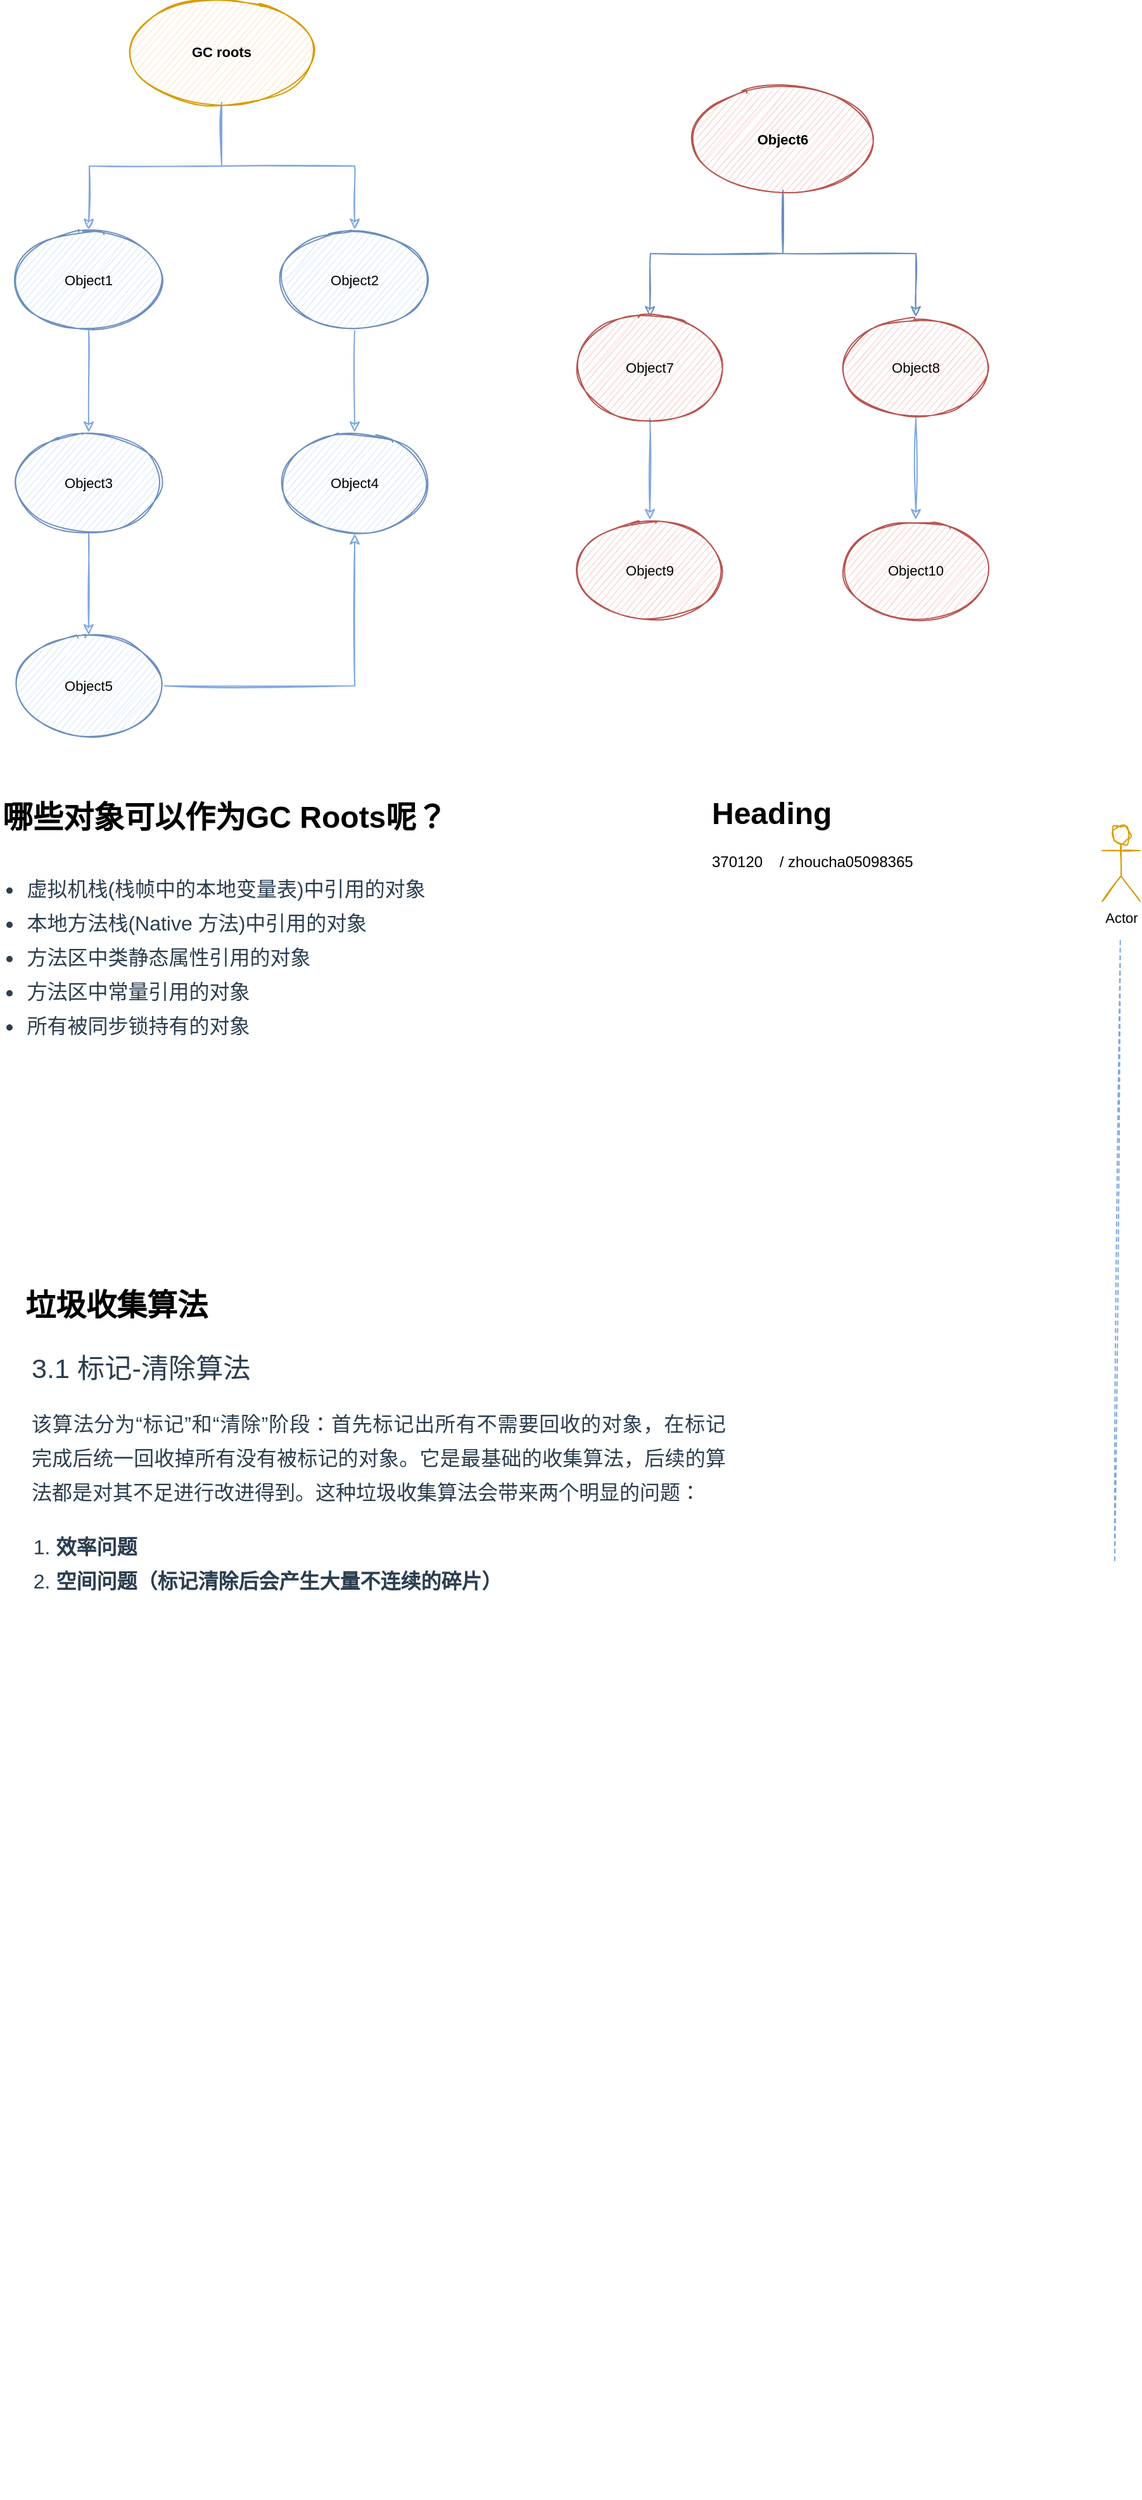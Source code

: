 <mxfile version="26.0.15" pages="6">
  <diagram id="6nroXhzHqXDf4n0dbmEr" name="第 1 页">
    <mxGraphModel dx="1434" dy="746" grid="1" gridSize="10" guides="1" tooltips="1" connect="1" arrows="1" fold="1" page="1" pageScale="1" pageWidth="827" pageHeight="1169" background="#ffffff" math="0" shadow="0">
      <root>
        <mxCell id="0" />
        <mxCell id="1" parent="0" />
        <mxCell id="phjD3vrbrcSyOuB8pBKA-7" style="edgeStyle=orthogonalEdgeStyle;shape=connector;rounded=0;sketch=1;jumpSize=6;orthogonalLoop=1;jettySize=auto;html=1;shadow=0;labelBackgroundColor=default;fontFamily=Helvetica;fontSize=11;fontColor=default;endArrow=classic;strokeColor=#7EA6E0;strokeWidth=1;exitX=0.5;exitY=1;exitDx=0;exitDy=0;" parent="1" source="phjD3vrbrcSyOuB8pBKA-6" edge="1">
          <mxGeometry relative="1" as="geometry">
            <mxPoint x="290" y="260" as="targetPoint" />
          </mxGeometry>
        </mxCell>
        <mxCell id="phjD3vrbrcSyOuB8pBKA-10" style="edgeStyle=orthogonalEdgeStyle;shape=connector;rounded=0;sketch=1;jumpSize=6;orthogonalLoop=1;jettySize=auto;html=1;shadow=0;labelBackgroundColor=default;fontFamily=Helvetica;fontSize=11;fontColor=default;endArrow=classic;strokeColor=#7EA6E0;strokeWidth=1;" parent="1" source="phjD3vrbrcSyOuB8pBKA-6" target="phjD3vrbrcSyOuB8pBKA-9" edge="1">
          <mxGeometry relative="1" as="geometry" />
        </mxCell>
        <mxCell id="phjD3vrbrcSyOuB8pBKA-6" value="&lt;b&gt;GC roots&lt;/b&gt;" style="ellipse;whiteSpace=wrap;html=1;rounded=0;shadow=0;glass=0;sketch=1;fontFamily=Helvetica;fontSize=11;fontColor=default;strokeColor=#d79b00;fillColor=#ffe6cc;" parent="1" vertex="1">
          <mxGeometry x="320" y="80" width="150" height="80" as="geometry" />
        </mxCell>
        <mxCell id="phjD3vrbrcSyOuB8pBKA-12" value="" style="edgeStyle=orthogonalEdgeStyle;shape=connector;rounded=0;sketch=1;jumpSize=6;orthogonalLoop=1;jettySize=auto;html=1;shadow=0;labelBackgroundColor=default;fontFamily=Helvetica;fontSize=11;fontColor=default;endArrow=classic;strokeColor=#7EA6E0;strokeWidth=1;" parent="1" source="phjD3vrbrcSyOuB8pBKA-8" target="phjD3vrbrcSyOuB8pBKA-11" edge="1">
          <mxGeometry relative="1" as="geometry" />
        </mxCell>
        <mxCell id="phjD3vrbrcSyOuB8pBKA-8" value="Object1" style="ellipse;whiteSpace=wrap;html=1;rounded=0;shadow=0;glass=0;sketch=1;fontFamily=Helvetica;fontSize=11;strokeColor=#6c8ebf;fillColor=#dae8fc;" parent="1" vertex="1">
          <mxGeometry x="230" y="260" width="120" height="80" as="geometry" />
        </mxCell>
        <mxCell id="phjD3vrbrcSyOuB8pBKA-14" value="" style="edgeStyle=orthogonalEdgeStyle;shape=connector;rounded=0;sketch=1;jumpSize=6;orthogonalLoop=1;jettySize=auto;html=1;shadow=0;labelBackgroundColor=default;fontFamily=Helvetica;fontSize=11;fontColor=default;endArrow=classic;strokeColor=#7EA6E0;strokeWidth=1;" parent="1" source="phjD3vrbrcSyOuB8pBKA-9" target="phjD3vrbrcSyOuB8pBKA-13" edge="1">
          <mxGeometry relative="1" as="geometry" />
        </mxCell>
        <mxCell id="phjD3vrbrcSyOuB8pBKA-9" value="&lt;span&gt;Object2&lt;/span&gt;" style="ellipse;whiteSpace=wrap;html=1;rounded=0;shadow=0;glass=0;sketch=1;fontFamily=Helvetica;fontSize=11;strokeColor=#6c8ebf;fillColor=#dae8fc;" parent="1" vertex="1">
          <mxGeometry x="440" y="260" width="120" height="80" as="geometry" />
        </mxCell>
        <mxCell id="phjD3vrbrcSyOuB8pBKA-16" value="" style="edgeStyle=orthogonalEdgeStyle;shape=connector;rounded=0;sketch=1;jumpSize=6;orthogonalLoop=1;jettySize=auto;html=1;shadow=0;labelBackgroundColor=default;fontFamily=Helvetica;fontSize=11;fontColor=default;endArrow=classic;strokeColor=#7EA6E0;strokeWidth=1;" parent="1" source="phjD3vrbrcSyOuB8pBKA-11" target="phjD3vrbrcSyOuB8pBKA-15" edge="1">
          <mxGeometry relative="1" as="geometry" />
        </mxCell>
        <mxCell id="phjD3vrbrcSyOuB8pBKA-11" value="Object3" style="ellipse;whiteSpace=wrap;html=1;rounded=0;shadow=0;glass=0;sketch=1;fontFamily=Helvetica;fontSize=11;strokeColor=#6c8ebf;fillColor=#dae8fc;" parent="1" vertex="1">
          <mxGeometry x="230" y="420" width="120" height="80" as="geometry" />
        </mxCell>
        <mxCell id="phjD3vrbrcSyOuB8pBKA-13" value="&lt;span&gt;Object4&lt;/span&gt;" style="ellipse;whiteSpace=wrap;html=1;rounded=0;shadow=0;glass=0;sketch=1;fontFamily=Helvetica;fontSize=11;strokeColor=#6c8ebf;fillColor=#dae8fc;" parent="1" vertex="1">
          <mxGeometry x="440" y="420" width="120" height="80" as="geometry" />
        </mxCell>
        <mxCell id="phjD3vrbrcSyOuB8pBKA-17" style="edgeStyle=orthogonalEdgeStyle;shape=connector;rounded=0;sketch=1;jumpSize=6;orthogonalLoop=1;jettySize=auto;html=1;entryX=0.5;entryY=1;entryDx=0;entryDy=0;shadow=0;labelBackgroundColor=default;fontFamily=Helvetica;fontSize=11;fontColor=default;endArrow=classic;strokeColor=#7EA6E0;strokeWidth=1;" parent="1" source="phjD3vrbrcSyOuB8pBKA-15" target="phjD3vrbrcSyOuB8pBKA-13" edge="1">
          <mxGeometry relative="1" as="geometry" />
        </mxCell>
        <mxCell id="phjD3vrbrcSyOuB8pBKA-15" value="Object5" style="ellipse;whiteSpace=wrap;html=1;rounded=0;shadow=0;glass=0;sketch=1;fontFamily=Helvetica;fontSize=11;strokeColor=#6c8ebf;fillColor=#dae8fc;" parent="1" vertex="1">
          <mxGeometry x="230" y="580" width="120" height="80" as="geometry" />
        </mxCell>
        <mxCell id="phjD3vrbrcSyOuB8pBKA-20" style="edgeStyle=orthogonalEdgeStyle;shape=connector;rounded=0;sketch=1;jumpSize=6;orthogonalLoop=1;jettySize=auto;html=1;shadow=0;labelBackgroundColor=default;fontFamily=Helvetica;fontSize=11;fontColor=default;endArrow=classic;strokeColor=#6c8ebf;strokeWidth=1;exitX=0.5;exitY=1;exitDx=0;exitDy=0;fillColor=#dae8fc;" parent="1" source="phjD3vrbrcSyOuB8pBKA-22" edge="1">
          <mxGeometry relative="1" as="geometry">
            <mxPoint x="733" y="329" as="targetPoint" />
          </mxGeometry>
        </mxCell>
        <mxCell id="phjD3vrbrcSyOuB8pBKA-21" style="edgeStyle=orthogonalEdgeStyle;shape=connector;rounded=0;sketch=1;jumpSize=6;orthogonalLoop=1;jettySize=auto;html=1;shadow=0;labelBackgroundColor=default;fontFamily=Helvetica;fontSize=11;fontColor=default;endArrow=classic;strokeColor=#6c8ebf;strokeWidth=1;fillColor=#dae8fc;" parent="1" source="phjD3vrbrcSyOuB8pBKA-22" target="phjD3vrbrcSyOuB8pBKA-24" edge="1">
          <mxGeometry relative="1" as="geometry" />
        </mxCell>
        <mxCell id="phjD3vrbrcSyOuB8pBKA-22" value="&lt;b&gt;Object6&lt;/b&gt;" style="ellipse;whiteSpace=wrap;html=1;rounded=0;shadow=0;glass=0;sketch=1;fontFamily=Helvetica;fontSize=11;strokeColor=#b85450;fillColor=#f8cecc;" parent="1" vertex="1">
          <mxGeometry x="763" y="149" width="150" height="80" as="geometry" />
        </mxCell>
        <mxCell id="phjD3vrbrcSyOuB8pBKA-26" value="" style="edgeStyle=orthogonalEdgeStyle;shape=connector;rounded=0;sketch=1;jumpSize=6;orthogonalLoop=1;jettySize=auto;html=1;shadow=0;labelBackgroundColor=default;fontFamily=Helvetica;fontSize=11;fontColor=default;endArrow=classic;strokeColor=#7EA6E0;strokeWidth=1;" parent="1" source="phjD3vrbrcSyOuB8pBKA-23" target="phjD3vrbrcSyOuB8pBKA-25" edge="1">
          <mxGeometry relative="1" as="geometry" />
        </mxCell>
        <mxCell id="phjD3vrbrcSyOuB8pBKA-23" value="Object7" style="ellipse;whiteSpace=wrap;html=1;rounded=0;shadow=0;glass=0;sketch=1;fontFamily=Helvetica;fontSize=11;strokeColor=#b85450;fillColor=#f8cecc;" parent="1" vertex="1">
          <mxGeometry x="673" y="329" width="120" height="80" as="geometry" />
        </mxCell>
        <mxCell id="phjD3vrbrcSyOuB8pBKA-28" value="" style="edgeStyle=orthogonalEdgeStyle;shape=connector;rounded=0;sketch=1;jumpSize=6;orthogonalLoop=1;jettySize=auto;html=1;shadow=0;labelBackgroundColor=default;fontFamily=Helvetica;fontSize=11;fontColor=default;endArrow=classic;strokeColor=#7EA6E0;strokeWidth=1;" parent="1" source="phjD3vrbrcSyOuB8pBKA-24" target="phjD3vrbrcSyOuB8pBKA-27" edge="1">
          <mxGeometry relative="1" as="geometry" />
        </mxCell>
        <mxCell id="phjD3vrbrcSyOuB8pBKA-24" value="&lt;span&gt;Object8&lt;/span&gt;" style="ellipse;whiteSpace=wrap;html=1;rounded=0;shadow=0;glass=0;sketch=1;fontFamily=Helvetica;fontSize=11;strokeColor=#b85450;fillColor=#f8cecc;" parent="1" vertex="1">
          <mxGeometry x="883" y="329" width="120" height="80" as="geometry" />
        </mxCell>
        <mxCell id="phjD3vrbrcSyOuB8pBKA-25" value="Object9" style="ellipse;whiteSpace=wrap;html=1;rounded=0;shadow=0;glass=0;sketch=1;fontFamily=Helvetica;fontSize=11;strokeColor=#b85450;fillColor=#f8cecc;" parent="1" vertex="1">
          <mxGeometry x="673" y="489" width="120" height="80" as="geometry" />
        </mxCell>
        <mxCell id="phjD3vrbrcSyOuB8pBKA-27" value="&lt;span&gt;Object10&lt;/span&gt;" style="ellipse;whiteSpace=wrap;html=1;rounded=0;shadow=0;glass=0;sketch=1;fontFamily=Helvetica;fontSize=11;strokeColor=#b85450;fillColor=#f8cecc;" parent="1" vertex="1">
          <mxGeometry x="883" y="489" width="120" height="80" as="geometry" />
        </mxCell>
        <mxCell id="phjD3vrbrcSyOuB8pBKA-29" value="哪些对象可以作为GC Roots呢？" style="text;strokeColor=none;fillColor=none;html=1;fontSize=24;fontStyle=1;verticalAlign=middle;align=left;rounded=0;shadow=0;glass=0;sketch=1;fontFamily=Helvetica;fontColor=default;" parent="1" vertex="1">
          <mxGeometry x="220" y="705" width="388" height="37" as="geometry" />
        </mxCell>
        <mxCell id="phjD3vrbrcSyOuB8pBKA-30" value="&lt;ul style=&quot;padding-left: 1.2em ; line-height: 1.7 ; color: rgb(44 , 62 , 80) ; font-family: , &amp;#34;blinkmacsystemfont&amp;#34; , &amp;#34;segoe ui&amp;#34; , &amp;#34;roboto&amp;#34; , &amp;#34;oxygen&amp;#34; , &amp;#34;ubuntu&amp;#34; , &amp;#34;cantarell&amp;#34; , &amp;#34;fira sans&amp;#34; , &amp;#34;droid sans&amp;#34; , &amp;#34;helvetica neue&amp;#34; , &amp;#34;stheiti&amp;#34; , &amp;#34;microsoft yahei&amp;#34; , &amp;#34;simsun&amp;#34; , sans-serif ; font-size: 16px ; background-color: rgb(255 , 255 , 255)&quot;&gt;&lt;li&gt;虚拟机栈(栈帧中的本地变量表)中引用的对象&lt;/li&gt;&lt;li&gt;本地方法栈(Native 方法)中引用的对象&lt;/li&gt;&lt;li&gt;方法区中类静态属性引用的对象&lt;/li&gt;&lt;li&gt;方法区中常量引用的对象&lt;/li&gt;&lt;li&gt;所有被同步锁持有的对象&lt;/li&gt;&lt;/ul&gt;" style="text;html=1;strokeColor=none;fillColor=default;align=left;verticalAlign=middle;whiteSpace=wrap;rounded=0;shadow=0;glass=0;sketch=1;fontFamily=Helvetica;fontSize=11;fontColor=default;" parent="1" vertex="1">
          <mxGeometry x="220" y="750" width="406" height="167" as="geometry" />
        </mxCell>
        <mxCell id="phjD3vrbrcSyOuB8pBKA-67" value="" style="shape=image;verticalLabelPosition=bottom;labelBackgroundColor=default;verticalAlign=top;aspect=fixed;imageAspect=0;image=https://javaguide.cn/assets/%E6%A0%87%E8%AE%B0-%E6%B8%85%E9%99%A4%E7%AE%97%E6%B3%95.c1fbd0fe.jpeg;direction=east;" parent="1" vertex="1">
          <mxGeometry x="240" y="1380" width="810" height="670" as="geometry" />
        </mxCell>
        <mxCell id="phjD3vrbrcSyOuB8pBKA-70" value="垃圾收集算法" style="text;strokeColor=none;fillColor=none;html=1;fontSize=24;fontStyle=1;verticalAlign=middle;align=left;rounded=0;shadow=0;glass=0;sketch=1;fontFamily=Helvetica;fontColor=default;" parent="1" vertex="1">
          <mxGeometry x="238" y="1090" width="388" height="37" as="geometry" />
        </mxCell>
        <mxCell id="phjD3vrbrcSyOuB8pBKA-72" value="&lt;h3 id=&quot;_3-1-标记-清除算法&quot; tabindex=&quot;-1&quot; style=&quot;font-weight: 500; line-height: 1.25; font-size: 1.35rem; margin-bottom: 0.5rem; outline: 0px; color: rgb(44, 62, 80); font-style: normal; letter-spacing: normal; text-indent: 0px; text-transform: none; word-spacing: 0px; background-color: rgb(255, 255, 255);&quot;&gt;&lt;br class=&quot;Apple-interchange-newline&quot;&gt;3.1 标记-清除算法&lt;/h3&gt;&lt;p style=&quot;line-height: 1.7; text-align: justify; word-break: break-word; overflow-wrap: break-word; color: rgb(44, 62, 80); font-size: 16px; font-style: normal; font-weight: 400; letter-spacing: normal; text-indent: 0px; text-transform: none; word-spacing: 0px; background-color: rgb(255, 255, 255);&quot;&gt;该算法分为“标记”和“清除”阶段：首先标记出所有不需要回收的对象，在标记完成后统一回收掉所有没有被标记的对象。它是最基础的收集算法，后续的算法都是对其不足进行改进得到。这种垃圾收集算法会带来两个明显的问题：&lt;/p&gt;&lt;ol style=&quot;padding-left: 1.2em; line-height: 1.7; color: rgb(44, 62, 80); font-size: 16px; font-style: normal; font-weight: 400; letter-spacing: normal; text-indent: 0px; text-transform: none; word-spacing: 0px; background-color: rgb(255, 255, 255);&quot;&gt;&lt;li&gt;&lt;strong style=&quot;font-weight: 600&quot;&gt;效率问题&lt;/strong&gt;&lt;/li&gt;&lt;li&gt;&lt;strong style=&quot;font-weight: 600&quot;&gt;空间问题（标记清除后会产生大量不连续的碎片）&lt;/strong&gt;&lt;/li&gt;&lt;/ol&gt;" style="text;whiteSpace=wrap;html=1;fontSize=11;fontFamily=Helvetica;fontColor=default;" parent="1" vertex="1">
          <mxGeometry x="243" y="1090" width="550" height="300" as="geometry" />
        </mxCell>
        <mxCell id="phjD3vrbrcSyOuB8pBKA-103" value="Actor" style="shape=umlActor;verticalLabelPosition=bottom;verticalAlign=top;html=1;outlineConnect=0;rounded=0;shadow=0;glass=0;sketch=1;fontFamily=Helvetica;fontSize=11;fontColor=default;strokeColor=#d79b00;fillColor=#ffe6cc;" parent="1" vertex="1">
          <mxGeometry x="1090" y="730" width="30" height="60" as="geometry" />
        </mxCell>
        <mxCell id="phjD3vrbrcSyOuB8pBKA-108" value="" style="endArrow=none;dashed=1;html=1;shadow=0;labelBackgroundColor=default;sketch=1;fontFamily=Helvetica;fontSize=11;fontColor=default;strokeColor=#7EA6E0;strokeWidth=1;shape=connector;jumpSize=6;" parent="1" edge="1">
          <mxGeometry width="50" height="50" relative="1" as="geometry">
            <mxPoint x="1100" y="1310" as="sourcePoint" />
            <mxPoint x="1104.38" y="820" as="targetPoint" />
          </mxGeometry>
        </mxCell>
        <mxCell id="fcJyKZzhK_Buue3fDXjb-1" value="&lt;h1 style=&quot;margin-top: 0px;&quot;&gt;Heading&lt;/h1&gt;&lt;p&gt;370120&amp;nbsp; &amp;nbsp; / zhoucha05098365&lt;/p&gt;" style="text;html=1;whiteSpace=wrap;overflow=hidden;rounded=0;" vertex="1" parent="1">
          <mxGeometry x="780" y="700" width="180" height="120" as="geometry" />
        </mxCell>
      </root>
    </mxGraphModel>
  </diagram>
  <diagram id="0wWl7O9F2kANuB3FRwy4" name="第 2 页">
    <mxGraphModel dx="1728" dy="925" grid="1" gridSize="10" guides="1" tooltips="1" connect="1" arrows="1" fold="1" page="1" pageScale="1" pageWidth="827" pageHeight="1169" math="0" shadow="0">
      <root>
        <mxCell id="0" />
        <mxCell id="1" parent="0" />
        <mxCell id="IxSLZSo-UA2lHUtm20RC-8" value="" style="whiteSpace=wrap;html=1;aspect=fixed;rounded=0;strokeColor=default;align=center;verticalAlign=middle;fontFamily=Helvetica;fontSize=12;fontColor=default;fillColor=default;dashed=1;dashPattern=12 12;" vertex="1" parent="1">
          <mxGeometry x="360" y="350" width="450" height="450" as="geometry" />
        </mxCell>
        <mxCell id="IxSLZSo-UA2lHUtm20RC-5" style="edgeStyle=orthogonalEdgeStyle;rounded=0;orthogonalLoop=1;jettySize=auto;html=1;fontFamily=Helvetica;fontSize=12;fontColor=default;curved=1;" edge="1" parent="1" source="IxSLZSo-UA2lHUtm20RC-1" target="IxSLZSo-UA2lHUtm20RC-3">
          <mxGeometry relative="1" as="geometry" />
        </mxCell>
        <mxCell id="IxSLZSo-UA2lHUtm20RC-7" style="edgeStyle=orthogonalEdgeStyle;shape=connector;curved=1;rounded=0;orthogonalLoop=1;jettySize=auto;html=1;exitX=1;exitY=0.5;exitDx=0;exitDy=0;entryX=0;entryY=0.5;entryDx=0;entryDy=0;labelBackgroundColor=default;strokeColor=default;align=center;verticalAlign=middle;fontFamily=Helvetica;fontSize=12;fontColor=default;endArrow=classic;" edge="1" parent="1" source="IxSLZSo-UA2lHUtm20RC-1" target="IxSLZSo-UA2lHUtm20RC-4">
          <mxGeometry relative="1" as="geometry" />
        </mxCell>
        <mxCell id="IxSLZSo-UA2lHUtm20RC-1" value="NGINX" style="rounded=0;whiteSpace=wrap;html=1;sketch=1;curveFitting=1;jiggle=2;" vertex="1" parent="1">
          <mxGeometry x="390" y="520" width="120" height="60" as="geometry" />
        </mxCell>
        <mxCell id="IxSLZSo-UA2lHUtm20RC-3" value="后端服务1" style="rounded=1;whiteSpace=wrap;html=1;sketch=1;jiggle=2;curveFitting=1;strokeColor=default;align=center;verticalAlign=middle;fontFamily=Helvetica;fontSize=12;fontColor=default;fillColor=default;" vertex="1" parent="1">
          <mxGeometry x="650" y="460" width="120" height="60" as="geometry" />
        </mxCell>
        <mxCell id="IxSLZSo-UA2lHUtm20RC-4" value="后端服务2" style="rounded=1;whiteSpace=wrap;html=1;sketch=1;jiggle=2;curveFitting=1;strokeColor=default;align=center;verticalAlign=middle;fontFamily=Helvetica;fontSize=12;fontColor=default;fillColor=default;" vertex="1" parent="1">
          <mxGeometry x="650" y="590" width="120" height="60" as="geometry" />
        </mxCell>
        <mxCell id="IxSLZSo-UA2lHUtm20RC-10" value="Actor" style="shape=umlActor;verticalLabelPosition=bottom;verticalAlign=top;html=1;outlineConnect=0;rounded=0;sketch=1;jiggle=2;curveFitting=1;strokeColor=default;align=center;fontFamily=Helvetica;fontSize=12;fontColor=default;fillColor=default;" vertex="1" parent="1">
          <mxGeometry x="10" y="515" width="50" height="120" as="geometry" />
        </mxCell>
        <mxCell id="IxSLZSo-UA2lHUtm20RC-14" style="edgeStyle=orthogonalEdgeStyle;shape=connector;curved=1;rounded=0;orthogonalLoop=1;jettySize=auto;html=1;entryX=0;entryY=0.5;entryDx=0;entryDy=0;labelBackgroundColor=default;strokeColor=default;align=center;verticalAlign=middle;fontFamily=Helvetica;fontSize=12;fontColor=default;endArrow=classic;" edge="1" parent="1" source="IxSLZSo-UA2lHUtm20RC-13" target="IxSLZSo-UA2lHUtm20RC-8">
          <mxGeometry relative="1" as="geometry" />
        </mxCell>
        <mxCell id="IxSLZSo-UA2lHUtm20RC-13" value="公网IP" style="rounded=0;whiteSpace=wrap;html=1;sketch=1;jiggle=2;curveFitting=1;strokeColor=default;align=center;verticalAlign=middle;fontFamily=Helvetica;fontSize=12;fontColor=default;fillColor=default;" vertex="1" parent="1">
          <mxGeometry x="210" y="350" width="100" height="450" as="geometry" />
        </mxCell>
        <mxCell id="IxSLZSo-UA2lHUtm20RC-16" value="" style="shape=flexArrow;endArrow=classic;html=1;rounded=0;labelBackgroundColor=default;strokeColor=default;align=center;verticalAlign=middle;fontFamily=Helvetica;fontSize=12;fontColor=default;curved=1;" edge="1" parent="1">
          <mxGeometry width="50" height="50" relative="1" as="geometry">
            <mxPoint x="100" y="570" as="sourcePoint" />
            <mxPoint x="170" y="570" as="targetPoint" />
          </mxGeometry>
        </mxCell>
      </root>
    </mxGraphModel>
  </diagram>
  <diagram id="wX9q_3B1a9RS7L2JkKd1" name="第 3 页">
    <mxGraphModel dx="2074" dy="1098" grid="1" gridSize="10" guides="1" tooltips="1" connect="1" arrows="1" fold="1" page="1" pageScale="1" pageWidth="827" pageHeight="1169" math="0" shadow="0">
      <root>
        <mxCell id="0" />
        <mxCell id="1" parent="0" />
        <mxCell id="k7DD9V-iNjYItn9xvPm_-3" value="ReadColor" style="swimlane;fontStyle=1;align=center;verticalAlign=top;childLayout=stackLayout;horizontal=1;startSize=26;horizontalStack=0;resizeParent=1;resizeParentMax=0;resizeLast=0;collapsible=1;marginBottom=0;whiteSpace=wrap;html=1;" parent="1" vertex="1">
          <mxGeometry x="820" y="580" width="160" height="86" as="geometry" />
        </mxCell>
        <mxCell id="k7DD9V-iNjYItn9xvPm_-4" value="+ field: type" style="text;strokeColor=none;fillColor=none;align=left;verticalAlign=top;spacingLeft=4;spacingRight=4;overflow=hidden;rotatable=0;points=[[0,0.5],[1,0.5]];portConstraint=eastwest;whiteSpace=wrap;html=1;" parent="k7DD9V-iNjYItn9xvPm_-3" vertex="1">
          <mxGeometry y="26" width="160" height="26" as="geometry" />
        </mxCell>
        <mxCell id="k7DD9V-iNjYItn9xvPm_-5" value="" style="line;strokeWidth=1;fillColor=none;align=left;verticalAlign=middle;spacingTop=-1;spacingLeft=3;spacingRight=3;rotatable=0;labelPosition=right;points=[];portConstraint=eastwest;strokeColor=inherit;" parent="k7DD9V-iNjYItn9xvPm_-3" vertex="1">
          <mxGeometry y="52" width="160" height="8" as="geometry" />
        </mxCell>
        <mxCell id="k7DD9V-iNjYItn9xvPm_-6" value="+&amp;nbsp;&lt;span style=&quot;font-size: inherit; background-color: inherit; font-family: Menlo, Monaco, Consolas, &amp;quot;Andale Mono&amp;quot;, &amp;quot;lucida console&amp;quot;, &amp;quot;Courier New&amp;quot;, monospace; color: rgb(25, 27, 31);&quot;&gt;applyColor&lt;/span&gt;&lt;span style=&quot;background-color: initial;&quot;&gt;(): boolean&lt;/span&gt;" style="text;strokeColor=none;fillColor=none;align=left;verticalAlign=top;spacingLeft=4;spacingRight=4;overflow=hidden;rotatable=0;points=[[0,0.5],[1,0.5]];portConstraint=eastwest;whiteSpace=wrap;html=1;" parent="k7DD9V-iNjYItn9xvPm_-3" vertex="1">
          <mxGeometry y="60" width="160" height="26" as="geometry" />
        </mxCell>
        <mxCell id="k7DD9V-iNjYItn9xvPm_-12" value="&lt;p style=&quot;margin:0px;margin-top:4px;text-align:center;&quot;&gt;&lt;i&gt;&amp;lt;&amp;lt;Interface&amp;gt;&amp;gt;&lt;/i&gt;&lt;br&gt;&lt;b&gt;Color&lt;/b&gt;&lt;/p&gt;&lt;hr size=&quot;1&quot; style=&quot;border-style:solid;&quot;&gt;&lt;p style=&quot;margin:0px;margin-left:4px;&quot;&gt;+&amp;nbsp;&lt;span style=&quot;background-color: inherit; font-family: Menlo, Monaco, Consolas, &amp;quot;Andale Mono&amp;quot;, &amp;quot;lucida console&amp;quot;, &amp;quot;Courier New&amp;quot;, monospace; font-size: inherit; color: rgb(25, 27, 31);&quot;&gt;applyColor&lt;/span&gt;&lt;span style=&quot;background-color: initial;&quot;&gt;(): boolean&lt;/span&gt;&lt;/p&gt;" style="verticalAlign=top;align=left;overflow=fill;html=1;whiteSpace=wrap;" parent="1" vertex="1">
          <mxGeometry x="940" y="340" width="190" height="140" as="geometry" />
        </mxCell>
        <mxCell id="k7DD9V-iNjYItn9xvPm_-14" value="GreenColor" style="swimlane;fontStyle=1;align=center;verticalAlign=top;childLayout=stackLayout;horizontal=1;startSize=26;horizontalStack=0;resizeParent=1;resizeParentMax=0;resizeLast=0;collapsible=1;marginBottom=0;whiteSpace=wrap;html=1;" parent="1" vertex="1">
          <mxGeometry x="1070" y="590" width="160" height="86" as="geometry" />
        </mxCell>
        <mxCell id="k7DD9V-iNjYItn9xvPm_-15" value="+ field: type" style="text;strokeColor=none;fillColor=none;align=left;verticalAlign=top;spacingLeft=4;spacingRight=4;overflow=hidden;rotatable=0;points=[[0,0.5],[1,0.5]];portConstraint=eastwest;whiteSpace=wrap;html=1;" parent="k7DD9V-iNjYItn9xvPm_-14" vertex="1">
          <mxGeometry y="26" width="160" height="26" as="geometry" />
        </mxCell>
        <mxCell id="k7DD9V-iNjYItn9xvPm_-16" value="" style="line;strokeWidth=1;fillColor=none;align=left;verticalAlign=middle;spacingTop=-1;spacingLeft=3;spacingRight=3;rotatable=0;labelPosition=right;points=[];portConstraint=eastwest;strokeColor=inherit;" parent="k7DD9V-iNjYItn9xvPm_-14" vertex="1">
          <mxGeometry y="52" width="160" height="8" as="geometry" />
        </mxCell>
        <mxCell id="k7DD9V-iNjYItn9xvPm_-17" value="+&amp;nbsp;&lt;span style=&quot;font-size: inherit; background-color: inherit; font-family: Menlo, Monaco, Consolas, &amp;quot;Andale Mono&amp;quot;, &amp;quot;lucida console&amp;quot;, &amp;quot;Courier New&amp;quot;, monospace; color: rgb(25, 27, 31);&quot;&gt;applyColor&lt;/span&gt;&lt;span style=&quot;background-color: initial;&quot;&gt;(): boolean&lt;/span&gt;" style="text;strokeColor=none;fillColor=none;align=left;verticalAlign=top;spacingLeft=4;spacingRight=4;overflow=hidden;rotatable=0;points=[[0,0.5],[1,0.5]];portConstraint=eastwest;whiteSpace=wrap;html=1;" parent="k7DD9V-iNjYItn9xvPm_-14" vertex="1">
          <mxGeometry y="60" width="160" height="26" as="geometry" />
        </mxCell>
        <mxCell id="k7DD9V-iNjYItn9xvPm_-26" value="" style="endArrow=block;dashed=1;endFill=0;endSize=12;html=1;rounded=0;strokeColor=default;align=center;verticalAlign=middle;fontFamily=Helvetica;fontSize=11;fontColor=default;labelBackgroundColor=default;edgeStyle=orthogonalEdgeStyle;entryX=0.368;entryY=1;entryDx=0;entryDy=0;entryPerimeter=0;" parent="1" source="k7DD9V-iNjYItn9xvPm_-3" target="k7DD9V-iNjYItn9xvPm_-12" edge="1">
          <mxGeometry width="160" relative="1" as="geometry">
            <mxPoint x="840" y="760" as="sourcePoint" />
            <mxPoint x="1000" y="760" as="targetPoint" />
          </mxGeometry>
        </mxCell>
        <mxCell id="k7DD9V-iNjYItn9xvPm_-29" value="" style="endArrow=block;dashed=1;endFill=0;endSize=12;html=1;rounded=0;strokeColor=default;align=center;verticalAlign=middle;fontFamily=Helvetica;fontSize=11;fontColor=default;labelBackgroundColor=default;edgeStyle=orthogonalEdgeStyle;entryX=0.359;entryY=1.031;entryDx=0;entryDy=0;entryPerimeter=0;exitX=0.5;exitY=0;exitDx=0;exitDy=0;" parent="1" source="k7DD9V-iNjYItn9xvPm_-14" edge="1">
          <mxGeometry width="160" relative="1" as="geometry">
            <mxPoint x="961.52" y="566" as="sourcePoint" />
            <mxPoint x="1069.52" y="480" as="targetPoint" />
          </mxGeometry>
        </mxCell>
        <mxCell id="k7DD9V-iNjYItn9xvPm_-31" value="&lt;font face=&quot;Menlo, Monaco, Consolas, Andale Mono, lucida console, Courier New, monospace&quot;&gt;Shape&lt;/font&gt;" style="swimlane;fontStyle=1;align=center;verticalAlign=top;childLayout=stackLayout;horizontal=1;startSize=26;horizontalStack=0;resizeParent=1;resizeParentMax=0;resizeLast=0;collapsible=1;marginBottom=0;whiteSpace=wrap;html=1;fontFamily=Helvetica;fontSize=11;fontColor=default;labelBackgroundColor=default;" parent="1" vertex="1">
          <mxGeometry x="440" y="370" width="160" height="86" as="geometry" />
        </mxCell>
        <mxCell id="k7DD9V-iNjYItn9xvPm_-32" value="+ color:&amp;nbsp;&lt;b style=&quot;font-size: 12px; text-align: center; background-color: rgb(251, 251, 251);&quot;&gt;Color&lt;/b&gt;" style="text;strokeColor=none;fillColor=none;align=left;verticalAlign=top;spacingLeft=4;spacingRight=4;overflow=hidden;rotatable=0;points=[[0,0.5],[1,0.5]];portConstraint=eastwest;whiteSpace=wrap;html=1;fontFamily=Helvetica;fontSize=11;fontColor=default;labelBackgroundColor=default;" parent="k7DD9V-iNjYItn9xvPm_-31" vertex="1">
          <mxGeometry y="26" width="160" height="26" as="geometry" />
        </mxCell>
        <mxCell id="k7DD9V-iNjYItn9xvPm_-33" value="" style="line;strokeWidth=1;fillColor=none;align=left;verticalAlign=middle;spacingTop=-1;spacingLeft=3;spacingRight=3;rotatable=0;labelPosition=right;points=[];portConstraint=eastwest;strokeColor=inherit;fontFamily=Helvetica;fontSize=11;fontColor=default;labelBackgroundColor=default;" parent="k7DD9V-iNjYItn9xvPm_-31" vertex="1">
          <mxGeometry y="52" width="160" height="8" as="geometry" />
        </mxCell>
        <mxCell id="k7DD9V-iNjYItn9xvPm_-34" value="+&amp;nbsp;&lt;span style=&quot;background-color: inherit; font-family: Menlo, Monaco, Consolas, &amp;quot;Andale Mono&amp;quot;, &amp;quot;lucida console&amp;quot;, &amp;quot;Courier New&amp;quot;, monospace; font-size: inherit; color: rgb(25, 27, 31);&quot;&gt;abstract void&amp;nbsp;&lt;/span&gt;&lt;span style=&quot;background-color: inherit; font-family: Menlo, Monaco, Consolas, &amp;quot;Andale Mono&amp;quot;, &amp;quot;lucida console&amp;quot;, &amp;quot;Courier New&amp;quot;, monospace; font-size: inherit; color: rgb(25, 27, 31);&quot;&gt;draw&lt;/span&gt;()" style="text;strokeColor=none;fillColor=none;align=left;verticalAlign=top;spacingLeft=4;spacingRight=4;overflow=hidden;rotatable=0;points=[[0,0.5],[1,0.5]];portConstraint=eastwest;whiteSpace=wrap;html=1;fontFamily=Helvetica;fontSize=11;fontColor=default;labelBackgroundColor=default;" parent="k7DD9V-iNjYItn9xvPm_-31" vertex="1">
          <mxGeometry y="60" width="160" height="26" as="geometry" />
        </mxCell>
        <mxCell id="k7DD9V-iNjYItn9xvPm_-38" value="Use" style="endArrow=open;endSize=12;dashed=1;html=1;rounded=0;strokeColor=default;align=center;verticalAlign=middle;fontFamily=Helvetica;fontSize=11;fontColor=default;labelBackgroundColor=default;edgeStyle=orthogonalEdgeStyle;exitX=1;exitY=0.5;exitDx=0;exitDy=0;entryX=0;entryY=0.5;entryDx=0;entryDy=0;elbow=vertical;curved=1;" parent="1" source="k7DD9V-iNjYItn9xvPm_-32" target="k7DD9V-iNjYItn9xvPm_-12" edge="1">
          <mxGeometry width="160" relative="1" as="geometry">
            <mxPoint x="270" y="410" as="sourcePoint" />
            <mxPoint x="480" y="10" as="targetPoint" />
          </mxGeometry>
        </mxCell>
        <mxCell id="k7DD9V-iNjYItn9xvPm_-40" value="&lt;font face=&quot;Menlo, Monaco, Consolas, Andale Mono, lucida console, Courier New, monospace&quot;&gt;Shape&lt;/font&gt;" style="swimlane;fontStyle=1;align=center;verticalAlign=top;childLayout=stackLayout;horizontal=1;startSize=26;horizontalStack=0;resizeParent=1;resizeParentMax=0;resizeLast=0;collapsible=1;marginBottom=0;whiteSpace=wrap;html=1;fontFamily=Helvetica;fontSize=11;fontColor=default;labelBackgroundColor=default;" parent="1" vertex="1">
          <mxGeometry x="300" y="560" width="160" height="86" as="geometry" />
        </mxCell>
        <mxCell id="k7DD9V-iNjYItn9xvPm_-41" value="+ color:&amp;nbsp;&lt;b style=&quot;font-size: 12px; text-align: center; background-color: rgb(251, 251, 251);&quot;&gt;Color&lt;/b&gt;" style="text;strokeColor=none;fillColor=none;align=left;verticalAlign=top;spacingLeft=4;spacingRight=4;overflow=hidden;rotatable=0;points=[[0,0.5],[1,0.5]];portConstraint=eastwest;whiteSpace=wrap;html=1;fontFamily=Helvetica;fontSize=11;fontColor=default;labelBackgroundColor=default;" parent="k7DD9V-iNjYItn9xvPm_-40" vertex="1">
          <mxGeometry y="26" width="160" height="26" as="geometry" />
        </mxCell>
        <mxCell id="k7DD9V-iNjYItn9xvPm_-42" value="" style="line;strokeWidth=1;fillColor=none;align=left;verticalAlign=middle;spacingTop=-1;spacingLeft=3;spacingRight=3;rotatable=0;labelPosition=right;points=[];portConstraint=eastwest;strokeColor=inherit;fontFamily=Helvetica;fontSize=11;fontColor=default;labelBackgroundColor=default;" parent="k7DD9V-iNjYItn9xvPm_-40" vertex="1">
          <mxGeometry y="52" width="160" height="8" as="geometry" />
        </mxCell>
        <mxCell id="k7DD9V-iNjYItn9xvPm_-43" value="+&amp;nbsp;&lt;span style=&quot;background-color: inherit; font-family: Menlo, Monaco, Consolas, &amp;quot;Andale Mono&amp;quot;, &amp;quot;lucida console&amp;quot;, &amp;quot;Courier New&amp;quot;, monospace; font-size: inherit; color: rgb(25, 27, 31);&quot;&gt;abstract void&amp;nbsp;&lt;/span&gt;&lt;span style=&quot;background-color: inherit; font-family: Menlo, Monaco, Consolas, &amp;quot;Andale Mono&amp;quot;, &amp;quot;lucida console&amp;quot;, &amp;quot;Courier New&amp;quot;, monospace; font-size: inherit; color: rgb(25, 27, 31);&quot;&gt;draw&lt;/span&gt;()" style="text;strokeColor=none;fillColor=none;align=left;verticalAlign=top;spacingLeft=4;spacingRight=4;overflow=hidden;rotatable=0;points=[[0,0.5],[1,0.5]];portConstraint=eastwest;whiteSpace=wrap;html=1;fontFamily=Helvetica;fontSize=11;fontColor=default;labelBackgroundColor=default;" parent="k7DD9V-iNjYItn9xvPm_-40" vertex="1">
          <mxGeometry y="60" width="160" height="26" as="geometry" />
        </mxCell>
        <mxCell id="k7DD9V-iNjYItn9xvPm_-44" value="&lt;font face=&quot;Menlo, Monaco, Consolas, Andale Mono, lucida console, Courier New, monospace&quot;&gt;Shape&lt;/font&gt;" style="swimlane;fontStyle=1;align=center;verticalAlign=top;childLayout=stackLayout;horizontal=1;startSize=26;horizontalStack=0;resizeParent=1;resizeParentMax=0;resizeLast=0;collapsible=1;marginBottom=0;whiteSpace=wrap;html=1;fontFamily=Helvetica;fontSize=11;fontColor=default;labelBackgroundColor=default;" parent="1" vertex="1">
          <mxGeometry x="600" y="560" width="160" height="86" as="geometry" />
        </mxCell>
        <mxCell id="k7DD9V-iNjYItn9xvPm_-45" value="+ color:&amp;nbsp;&lt;b style=&quot;font-size: 12px; text-align: center; background-color: rgb(251, 251, 251);&quot;&gt;Color&lt;/b&gt;" style="text;strokeColor=none;fillColor=none;align=left;verticalAlign=top;spacingLeft=4;spacingRight=4;overflow=hidden;rotatable=0;points=[[0,0.5],[1,0.5]];portConstraint=eastwest;whiteSpace=wrap;html=1;fontFamily=Helvetica;fontSize=11;fontColor=default;labelBackgroundColor=default;" parent="k7DD9V-iNjYItn9xvPm_-44" vertex="1">
          <mxGeometry y="26" width="160" height="26" as="geometry" />
        </mxCell>
        <mxCell id="k7DD9V-iNjYItn9xvPm_-46" value="" style="line;strokeWidth=1;fillColor=none;align=left;verticalAlign=middle;spacingTop=-1;spacingLeft=3;spacingRight=3;rotatable=0;labelPosition=right;points=[];portConstraint=eastwest;strokeColor=inherit;fontFamily=Helvetica;fontSize=11;fontColor=default;labelBackgroundColor=default;" parent="k7DD9V-iNjYItn9xvPm_-44" vertex="1">
          <mxGeometry y="52" width="160" height="8" as="geometry" />
        </mxCell>
        <mxCell id="k7DD9V-iNjYItn9xvPm_-47" value="+&amp;nbsp;&lt;span style=&quot;background-color: inherit; font-family: Menlo, Monaco, Consolas, &amp;quot;Andale Mono&amp;quot;, &amp;quot;lucida console&amp;quot;, &amp;quot;Courier New&amp;quot;, monospace; font-size: inherit; color: rgb(25, 27, 31);&quot;&gt;abstract void&amp;nbsp;&lt;/span&gt;&lt;span style=&quot;background-color: inherit; font-family: Menlo, Monaco, Consolas, &amp;quot;Andale Mono&amp;quot;, &amp;quot;lucida console&amp;quot;, &amp;quot;Courier New&amp;quot;, monospace; font-size: inherit; color: rgb(25, 27, 31);&quot;&gt;draw&lt;/span&gt;()" style="text;strokeColor=none;fillColor=none;align=left;verticalAlign=top;spacingLeft=4;spacingRight=4;overflow=hidden;rotatable=0;points=[[0,0.5],[1,0.5]];portConstraint=eastwest;whiteSpace=wrap;html=1;fontFamily=Helvetica;fontSize=11;fontColor=default;labelBackgroundColor=default;" parent="k7DD9V-iNjYItn9xvPm_-44" vertex="1">
          <mxGeometry y="60" width="160" height="26" as="geometry" />
        </mxCell>
        <mxCell id="k7DD9V-iNjYItn9xvPm_-48" value="Extends" style="endArrow=block;endSize=16;endFill=0;html=1;rounded=0;dashed=1;strokeColor=default;align=center;verticalAlign=middle;fontFamily=Helvetica;fontSize=11;fontColor=default;labelBackgroundColor=default;edgeStyle=orthogonalEdgeStyle;exitX=0.75;exitY=0;exitDx=0;exitDy=0;" parent="1" source="k7DD9V-iNjYItn9xvPm_-40" edge="1">
          <mxGeometry width="160" relative="1" as="geometry">
            <mxPoint x="420" y="676" as="sourcePoint" />
            <mxPoint x="500" y="456" as="targetPoint" />
          </mxGeometry>
        </mxCell>
        <mxCell id="k7DD9V-iNjYItn9xvPm_-49" value="Extends" style="endArrow=block;endSize=16;endFill=0;html=1;rounded=0;dashed=1;strokeColor=default;align=center;verticalAlign=middle;fontFamily=Helvetica;fontSize=11;fontColor=default;labelBackgroundColor=default;edgeStyle=orthogonalEdgeStyle;exitX=0.25;exitY=0;exitDx=0;exitDy=0;" parent="1" source="k7DD9V-iNjYItn9xvPm_-44" edge="1">
          <mxGeometry width="160" relative="1" as="geometry">
            <mxPoint x="619.97" y="660" as="sourcePoint" />
            <mxPoint x="559.97" y="456" as="targetPoint" />
          </mxGeometry>
        </mxCell>
      </root>
    </mxGraphModel>
  </diagram>
  <diagram id="EYRAopBzLL5sWHENBdAD" name="第 4 页">
    <mxGraphModel dx="2074" dy="1097" grid="1" gridSize="10" guides="1" tooltips="1" connect="1" arrows="1" fold="1" page="1" pageScale="1" pageWidth="827" pageHeight="1169" math="0" shadow="0">
      <root>
        <mxCell id="0" />
        <mxCell id="1" parent="0" />
        <mxCell id="Rs6t9YKta3dcOvNx-yZl-1" value="addr1" style="rounded=0;whiteSpace=wrap;html=1;labelBorderColor=none;labelBackgroundColor=none;fillColor=#f5f5f5;fontColor=#333333;strokeColor=#666666;" parent="1" vertex="1">
          <mxGeometry x="434" y="270" width="120" height="60" as="geometry" />
        </mxCell>
        <mxCell id="Rs6t9YKta3dcOvNx-yZl-2" value="addr128" style="rounded=0;whiteSpace=wrap;html=1;fillColor=#f5f5f5;fontColor=#333333;strokeColor=#666666;" parent="1" vertex="1">
          <mxGeometry x="434" y="330" width="120" height="60" as="geometry" />
        </mxCell>
        <mxCell id="Rs6t9YKta3dcOvNx-yZl-3" value="addr128*2" style="rounded=0;whiteSpace=wrap;html=1;fillColor=#f5f5f5;fontColor=#333333;strokeColor=#666666;" parent="1" vertex="1">
          <mxGeometry x="434" y="390" width="120" height="60" as="geometry" />
        </mxCell>
        <mxCell id="Rs6t9YKta3dcOvNx-yZl-4" value="addr128*3" style="rounded=0;whiteSpace=wrap;html=1;fillColor=#f5f5f5;fontColor=#333333;strokeColor=#666666;" parent="1" vertex="1">
          <mxGeometry x="434" y="450" width="120" height="60" as="geometry" />
        </mxCell>
        <mxCell id="Rs6t9YKta3dcOvNx-yZl-5" value="addr128*4" style="rounded=0;whiteSpace=wrap;html=1;fillColor=#f5f5f5;fontColor=#333333;strokeColor=#666666;" parent="1" vertex="1">
          <mxGeometry x="434" y="510" width="120" height="60" as="geometry" />
        </mxCell>
        <mxCell id="Rs6t9YKta3dcOvNx-yZl-6" value="addr128***" style="rounded=0;whiteSpace=wrap;html=1;fillColor=#f5f5f5;fontColor=#333333;strokeColor=#666666;" parent="1" vertex="1">
          <mxGeometry x="434" y="570" width="120" height="60" as="geometry" />
        </mxCell>
        <mxCell id="Rs6t9YKta3dcOvNx-yZl-7" value="&lt;br&gt;addr128*32" style="rounded=0;whiteSpace=wrap;html=1;fillColor=#f5f5f5;fontColor=#333333;strokeColor=#666666;" parent="1" vertex="1">
          <mxGeometry x="434" y="630" width="120" height="60" as="geometry" />
        </mxCell>
        <mxCell id="Rs6t9YKta3dcOvNx-yZl-8" value="&lt;br&gt;&lt;span style=&quot;color: rgb(0, 0, 0); font-family: Helvetica; font-size: 12px; font-style: normal; font-variant-ligatures: normal; font-variant-caps: normal; font-weight: 400; letter-spacing: normal; orphans: 2; text-align: center; text-indent: 0px; text-transform: none; widows: 2; word-spacing: 0px; -webkit-text-stroke-width: 0px; white-space: normal; background-color: rgb(251, 251, 251); text-decoration-thickness: initial; text-decoration-style: initial; text-decoration-color: initial; display: inline !important; float: none;&quot;&gt;addr128*33&lt;/span&gt;" style="rounded=0;whiteSpace=wrap;html=1;fillColor=#f5f5f5;strokeColor=#666666;glass=0;shadow=0;fontColor=#333333;" parent="1" vertex="1">
          <mxGeometry x="827" y="720" width="120" height="60" as="geometry" />
        </mxCell>
        <mxCell id="Rs6t9YKta3dcOvNx-yZl-10" value="" style="shape=flexArrow;endArrow=classic;html=1;rounded=0;spacingBottom=1;shadow=0;flowAnimation=0;sketch=1;curveFitting=1;jiggle=2;" parent="1" edge="1">
          <mxGeometry width="50" height="50" relative="1" as="geometry">
            <mxPoint x="260" y="360.0" as="sourcePoint" />
            <mxPoint x="410" y="360.0" as="targetPoint" />
          </mxGeometry>
        </mxCell>
        <mxCell id="Rs6t9YKta3dcOvNx-yZl-12" value="写入开始位置" style="edgeLabel;html=1;align=center;verticalAlign=middle;resizable=0;points=[];" parent="Rs6t9YKta3dcOvNx-yZl-10" vertex="1" connectable="0">
          <mxGeometry x="-0.06" y="-2" relative="1" as="geometry">
            <mxPoint x="1" y="-1" as="offset" />
          </mxGeometry>
        </mxCell>
        <mxCell id="Rs6t9YKta3dcOvNx-yZl-15" value="" style="shape=flexArrow;endArrow=classic;html=1;rounded=0;spacingBottom=1;sketch=1;curveFitting=1;jiggle=2;fillColor=#d5e8d4;strokeColor=#82b366;" parent="1" edge="1">
          <mxGeometry width="50" height="50" relative="1" as="geometry">
            <mxPoint x="780" y="530" as="sourcePoint" />
            <mxPoint x="640" y="530.34" as="targetPoint" />
          </mxGeometry>
        </mxCell>
        <mxCell id="Rs6t9YKta3dcOvNx-yZl-16" value="数据上报位置开始" style="edgeLabel;html=1;align=center;verticalAlign=middle;resizable=0;points=[];" parent="Rs6t9YKta3dcOvNx-yZl-15" vertex="1" connectable="0">
          <mxGeometry x="-0.06" y="-2" relative="1" as="geometry">
            <mxPoint x="1" y="-1" as="offset" />
          </mxGeometry>
        </mxCell>
        <mxCell id="Rs6t9YKta3dcOvNx-yZl-17" value="" style="shape=flexArrow;endArrow=classic;html=1;rounded=0;spacingBottom=1;shadow=0;sketch=1;curveFitting=1;jiggle=2;" parent="1" edge="1">
          <mxGeometry width="50" height="50" relative="1" as="geometry">
            <mxPoint x="260" y="300.0" as="sourcePoint" />
            <mxPoint x="410" y="300.0" as="targetPoint" />
          </mxGeometry>
        </mxCell>
        <mxCell id="Rs6t9YKta3dcOvNx-yZl-18" value="写入结束位置" style="edgeLabel;html=1;align=center;verticalAlign=middle;resizable=0;points=[];" parent="Rs6t9YKta3dcOvNx-yZl-17" vertex="1" connectable="0">
          <mxGeometry x="-0.06" y="-2" relative="1" as="geometry">
            <mxPoint x="1" y="-1" as="offset" />
          </mxGeometry>
        </mxCell>
        <mxCell id="Rs6t9YKta3dcOvNx-yZl-19" value="&lt;br&gt;&lt;span style=&quot;color: rgb(0, 0, 0); font-family: Helvetica; font-size: 12px; font-style: normal; font-variant-ligatures: normal; font-variant-caps: normal; font-weight: 400; letter-spacing: normal; orphans: 2; text-align: center; text-indent: 0px; text-transform: none; widows: 2; word-spacing: 0px; -webkit-text-stroke-width: 0px; white-space: normal; background-color: rgb(251, 251, 251); text-decoration-thickness: initial; text-decoration-style: initial; text-decoration-color: initial; display: inline !important; float: none;&quot;&gt;addr128*34&lt;/span&gt;" style="rounded=0;whiteSpace=wrap;html=1;fillColor=#f5f5f5;strokeColor=#666666;glass=0;sketch=1;curveFitting=1;jiggle=2;shadow=0;fontColor=#333333;" parent="1" vertex="1">
          <mxGeometry x="827" y="780" width="120" height="60" as="geometry" />
        </mxCell>
        <mxCell id="Rs6t9YKta3dcOvNx-yZl-22" value="page页" style="shape=curlyBracket;whiteSpace=wrap;html=1;rounded=1;flipH=1;labelPosition=right;verticalLabelPosition=middle;align=left;verticalAlign=middle;shadow=0;sketch=1;curveFitting=1;jiggle=2;" parent="1" vertex="1">
          <mxGeometry x="574" y="280" width="40" height="410" as="geometry" />
        </mxCell>
        <mxCell id="6vn3mfsr0GH0d7ao19SA-2" value="config1" style="rounded=0;whiteSpace=wrap;html=1;" parent="1" vertex="1">
          <mxGeometry x="434" y="200" width="120" height="60" as="geometry" />
        </mxCell>
        <mxCell id="v8WO_AMg7t2E7YOS06QS-4" style="edgeStyle=orthogonalEdgeStyle;rounded=0;orthogonalLoop=1;jettySize=auto;html=1;exitX=1;exitY=0.5;exitDx=0;exitDy=0;curved=1;shadow=0;flowAnimation=1;" parent="1" source="v8WO_AMg7t2E7YOS06QS-1" target="v8WO_AMg7t2E7YOS06QS-2" edge="1">
          <mxGeometry relative="1" as="geometry" />
        </mxCell>
        <mxCell id="v8WO_AMg7t2E7YOS06QS-5" style="edgeStyle=orthogonalEdgeStyle;rounded=0;orthogonalLoop=1;jettySize=auto;html=1;exitX=1;exitY=0.5;exitDx=0;exitDy=0;curved=1;flowAnimation=1;shadow=0;" parent="1" source="v8WO_AMg7t2E7YOS06QS-1" target="v8WO_AMg7t2E7YOS06QS-3" edge="1">
          <mxGeometry relative="1" as="geometry" />
        </mxCell>
        <mxCell id="v8WO_AMg7t2E7YOS06QS-1" value="已预占" style="shape=step;perimeter=stepPerimeter;whiteSpace=wrap;html=1;fixedSize=1;shadow=0;fillColor=#ffe6cc;strokeColor=#d79b00;sketch=1;curveFitting=1;jiggle=2;" parent="1" vertex="1">
          <mxGeometry x="210" y="870" width="120" height="80" as="geometry" />
        </mxCell>
        <mxCell id="v8WO_AMg7t2E7YOS06QS-7" style="edgeStyle=orthogonalEdgeStyle;shape=connector;curved=1;rounded=0;orthogonalLoop=1;jettySize=auto;html=1;exitX=1;exitY=0.5;exitDx=0;exitDy=0;shadow=0;strokeColor=default;align=center;verticalAlign=middle;fontFamily=Helvetica;fontSize=11;fontColor=default;labelBackgroundColor=default;endArrow=classic;flowAnimation=1;entryX=1;entryY=0.5;entryDx=0;entryDy=0;" parent="1" source="v8WO_AMg7t2E7YOS06QS-2" target="v8WO_AMg7t2E7YOS06QS-3" edge="1">
          <mxGeometry relative="1" as="geometry">
            <Array as="points">
              <mxPoint x="599" y="990" />
              <mxPoint x="599" y="830" />
            </Array>
          </mxGeometry>
        </mxCell>
        <mxCell id="v8WO_AMg7t2E7YOS06QS-8" value="取消预约" style="edgeLabel;html=1;align=center;verticalAlign=middle;resizable=0;points=[];fontFamily=Helvetica;fontSize=11;fontColor=default;labelBackgroundColor=default;" parent="v8WO_AMg7t2E7YOS06QS-7" vertex="1" connectable="0">
          <mxGeometry x="0.019" y="-1" relative="1" as="geometry">
            <mxPoint x="1" as="offset" />
          </mxGeometry>
        </mxCell>
        <mxCell id="v8WO_AMg7t2E7YOS06QS-2" value="已预约" style="shape=step;perimeter=stepPerimeter;whiteSpace=wrap;html=1;fixedSize=1;shadow=0;fillColor=#ffe6cc;strokeColor=#d79b00;sketch=1;curveFitting=1;jiggle=2;" parent="1" vertex="1">
          <mxGeometry x="429" y="950" width="120" height="80" as="geometry" />
        </mxCell>
        <mxCell id="v8WO_AMg7t2E7YOS06QS-3" value="解除预占" style="shape=step;perimeter=stepPerimeter;whiteSpace=wrap;html=1;fixedSize=1;shadow=0;fillColor=#ffe6cc;strokeColor=#d79b00;sketch=1;curveFitting=1;jiggle=2;" parent="1" vertex="1">
          <mxGeometry x="429" y="790" width="120" height="80" as="geometry" />
        </mxCell>
        <mxCell id="IHcXjAVHvtiCiqV_NhCl-1" value="config2" style="rounded=0;whiteSpace=wrap;html=1;" parent="1" vertex="1">
          <mxGeometry x="434" y="120" width="120" height="60" as="geometry" />
        </mxCell>
      </root>
    </mxGraphModel>
  </diagram>
  <diagram id="GyMDuaDr4xKOi_SxihCv" name="第 5 页">
    <mxGraphModel dx="2074" dy="1098" grid="1" gridSize="10" guides="1" tooltips="1" connect="1" arrows="1" fold="1" page="1" pageScale="1" pageWidth="827" pageHeight="1169" math="0" shadow="0">
      <root>
        <mxCell id="0" />
        <mxCell id="1" parent="0" />
        <mxCell id="OTVvN5V0rC6wqfY4YFDk-4" value="" style="rounded=0;whiteSpace=wrap;html=1;" vertex="1" parent="1">
          <mxGeometry x="240" y="200" width="320" height="640" as="geometry" />
        </mxCell>
        <mxCell id="OTVvN5V0rC6wqfY4YFDk-5" value="boolloader&amp;nbsp;&amp;nbsp;" style="rounded=0;whiteSpace=wrap;html=1;fillColor=#f5f5f5;fontColor=#333333;strokeColor=#666666;" vertex="1" parent="1">
          <mxGeometry x="240" y="200" width="320" height="60" as="geometry" />
        </mxCell>
        <mxCell id="OTVvN5V0rC6wqfY4YFDk-6" value="锐健营配置4K" style="rounded=0;whiteSpace=wrap;html=1;fillColor=#ffe6cc;strokeColor=#d79b00;" vertex="1" parent="1">
          <mxGeometry x="240" y="260" width="320" height="60" as="geometry" />
        </mxCell>
        <mxCell id="OTVvN5V0rC6wqfY4YFDk-7" value="应用数据" style="rounded=0;whiteSpace=wrap;html=1;fillColor=#d5e8d4;strokeColor=#82b366;" vertex="1" parent="1">
          <mxGeometry x="240" y="450" width="320" height="210" as="geometry" />
        </mxCell>
        <mxCell id="OTVvN5V0rC6wqfY4YFDk-10" value="协议栈 150K" style="rounded=0;whiteSpace=wrap;html=1;fillColor=#fff2cc;strokeColor=#d6b656;" vertex="1" parent="1">
          <mxGeometry x="240" y="660" width="320" height="120" as="geometry" />
        </mxCell>
        <mxCell id="OTVvN5V0rC6wqfY4YFDk-11" value="MBR&amp;nbsp; 4K" style="rounded=0;whiteSpace=wrap;html=1;fillColor=#f5f5f5;fontColor=#333333;strokeColor=#666666;" vertex="1" parent="1">
          <mxGeometry x="240" y="780" width="320" height="60" as="geometry" />
        </mxCell>
        <mxCell id="OTVvN5V0rC6wqfY4YFDk-12" value="" style="endArrow=classic;html=1;rounded=0;" edge="1" parent="1">
          <mxGeometry width="50" height="50" relative="1" as="geometry">
            <mxPoint x="90" y="340" as="sourcePoint" />
            <mxPoint x="200" y="340" as="targetPoint" />
          </mxGeometry>
        </mxCell>
        <mxCell id="OTVvN5V0rC6wqfY4YFDk-14" value="心率变异性数据200K" style="rounded=0;whiteSpace=wrap;html=1;fillColor=#e1d5e7;strokeColor=#9673a6;" vertex="1" parent="1">
          <mxGeometry x="240" y="320" width="320" height="130" as="geometry" />
        </mxCell>
      </root>
    </mxGraphModel>
  </diagram>
  <diagram id="rvxG2H_GHbX2NcbY0U02" name="锐健营TV websocket设计">
    <mxGraphModel dx="2074" dy="1098" grid="1" gridSize="10" guides="1" tooltips="1" connect="1" arrows="1" fold="1" page="1" pageScale="1" pageWidth="827" pageHeight="1169" math="0" shadow="0">
      <root>
        <mxCell id="0" />
        <mxCell id="1" parent="0" />
        <mxCell id="vo5_fUDakvxgKuiAdnZY-6" style="edgeStyle=orthogonalEdgeStyle;rounded=1;orthogonalLoop=1;jettySize=auto;html=1;exitX=1;exitY=0.5;exitDx=0;exitDy=0;fontFamily=Helvetica;fontSize=12;fontColor=default;curved=0;strokeWidth=3;fillColor=#60a917;strokeColor=#2D7600;" parent="1" source="vo5_fUDakvxgKuiAdnZY-1" target="vo5_fUDakvxgKuiAdnZY-4" edge="1">
          <mxGeometry relative="1" as="geometry" />
        </mxCell>
        <mxCell id="vo5_fUDakvxgKuiAdnZY-17" value="&lt;font style=&quot;font-size: 24px;&quot;&gt;session&lt;/font&gt;" style="edgeLabel;html=1;align=center;verticalAlign=middle;resizable=0;points=[];rounded=0;shadow=0;sketch=1;jiggle=2;curveFitting=1;strokeColor=#d79b00;fontFamily=Helvetica;fontSize=12;fontColor=default;fillColor=#ffe6cc;" parent="vo5_fUDakvxgKuiAdnZY-6" vertex="1" connectable="0">
          <mxGeometry x="0.222" y="-1" relative="1" as="geometry">
            <mxPoint as="offset" />
          </mxGeometry>
        </mxCell>
        <mxCell id="vo5_fUDakvxgKuiAdnZY-1" value="&lt;font style=&quot;font-size: 24px; color: rgb(92, 43, 255);&quot;&gt;TVsocket&lt;/font&gt;" style="rounded=0;whiteSpace=wrap;html=1;shadow=0;sketch=1;curveFitting=1;jiggle=2;fillColor=#ffe6cc;strokeColor=#d79b00;" parent="1" vertex="1">
          <mxGeometry x="40" y="270" width="170" height="100" as="geometry" />
        </mxCell>
        <mxCell id="vo5_fUDakvxgKuiAdnZY-7" style="edgeStyle=orthogonalEdgeStyle;rounded=1;orthogonalLoop=1;jettySize=auto;html=1;entryX=0.5;entryY=1;entryDx=0;entryDy=0;fontFamily=Helvetica;fontSize=12;fontColor=default;curved=0;strokeWidth=4;fillColor=#60a917;strokeColor=#2D7600;" parent="1" source="vo5_fUDakvxgKuiAdnZY-2" target="vo5_fUDakvxgKuiAdnZY-4" edge="1">
          <mxGeometry relative="1" as="geometry" />
        </mxCell>
        <mxCell id="vo5_fUDakvxgKuiAdnZY-18" value="&lt;font style=&quot;font-size: 24px;&quot;&gt;session&lt;/font&gt;" style="edgeLabel;html=1;align=center;verticalAlign=middle;resizable=0;points=[];rounded=0;shadow=0;sketch=1;jiggle=2;curveFitting=1;strokeColor=#d79b00;fontFamily=Helvetica;fontSize=12;fontColor=default;fillColor=#ffe6cc;" parent="vo5_fUDakvxgKuiAdnZY-7" vertex="1" connectable="0">
          <mxGeometry x="0.144" y="-4" relative="1" as="geometry">
            <mxPoint as="offset" />
          </mxGeometry>
        </mxCell>
        <mxCell id="vo5_fUDakvxgKuiAdnZY-2" value="&lt;span style=&quot;font-size: 24px;&quot;&gt;锐健营socket&lt;/span&gt;" style="rounded=0;whiteSpace=wrap;html=1;shadow=0;sketch=1;curveFitting=1;jiggle=2;fillColor=#ffe6cc;strokeColor=#d79b00;" parent="1" vertex="1">
          <mxGeometry x="40" y="770" width="170" height="100" as="geometry" />
        </mxCell>
        <mxCell id="vo5_fUDakvxgKuiAdnZY-4" value="&lt;font style=&quot;font-size: 24px;&quot;&gt;Server&lt;/font&gt;" style="ellipse;whiteSpace=wrap;html=1;rounded=0;shadow=0;sketch=1;jiggle=2;curveFitting=1;strokeColor=#d79b00;align=center;verticalAlign=middle;fontFamily=Helvetica;fontSize=12;fontColor=default;fillColor=#ffe6cc;" parent="1" vertex="1">
          <mxGeometry x="450" y="480" width="260" height="175" as="geometry" />
        </mxCell>
        <mxCell id="vo5_fUDakvxgKuiAdnZY-8" value="&lt;font style=&quot;font-size: 19px; color: rgb(51, 51, 51);&quot;&gt;userId&lt;/font&gt;" style="text;html=1;align=center;verticalAlign=middle;whiteSpace=wrap;rounded=0;fontFamily=Helvetica;fontSize=12;fontColor=default;" parent="1" vertex="1">
          <mxGeometry x="300" y="780" width="60" height="30" as="geometry" />
        </mxCell>
        <mxCell id="vo5_fUDakvxgKuiAdnZY-10" value="&lt;font style=&quot;font-size: 19px; color: rgb(51, 153, 255);&quot;&gt;deviceid = tv_id&lt;/font&gt;" style="text;html=1;align=center;verticalAlign=middle;whiteSpace=wrap;rounded=0;fontFamily=Helvetica;fontSize=12;fontColor=default;" parent="1" vertex="1">
          <mxGeometry x="290" y="280" width="170" height="30" as="geometry" />
        </mxCell>
        <mxCell id="vo5_fUDakvxgKuiAdnZY-13" value="&lt;font style=&quot;font-size: 20px;&quot;&gt;注册表&lt;/font&gt;" style="rhombus;whiteSpace=wrap;html=1;rounded=0;shadow=0;sketch=1;jiggle=2;curveFitting=1;strokeColor=#d79b00;align=center;verticalAlign=middle;fontFamily=Helvetica;fontSize=12;fontColor=default;fillColor=#ffe6cc;" parent="1" vertex="1">
          <mxGeometry x="860" y="447.5" width="350" height="240" as="geometry" />
        </mxCell>
        <mxCell id="vo5_fUDakvxgKuiAdnZY-16" style="edgeStyle=orthogonalEdgeStyle;rounded=0;orthogonalLoop=1;jettySize=auto;html=1;exitX=1;exitY=0.5;exitDx=0;exitDy=0;entryX=0.023;entryY=0.502;entryDx=0;entryDy=0;entryPerimeter=0;fontFamily=Helvetica;fontSize=12;fontColor=default;strokeWidth=3;shadow=0;sketch=1;curveFitting=1;jiggle=2;fillColor=#d5e8d4;strokeColor=#82b366;" parent="1" source="vo5_fUDakvxgKuiAdnZY-4" target="vo5_fUDakvxgKuiAdnZY-13" edge="1">
          <mxGeometry relative="1" as="geometry" />
        </mxCell>
        <mxCell id="Xh-Z-r_3Uq9DUZm3Ed1n-6" value="维护" style="edgeLabel;html=1;align=center;verticalAlign=middle;resizable=0;points=[];rounded=0;shadow=0;sketch=1;jiggle=2;curveFitting=1;strokeColor=#d79b00;fontFamily=Helvetica;fontSize=12;fontColor=default;fillColor=#ffe6cc;" parent="vo5_fUDakvxgKuiAdnZY-16" vertex="1" connectable="0">
          <mxGeometry x="-0.134" y="3" relative="1" as="geometry">
            <mxPoint as="offset" />
          </mxGeometry>
        </mxCell>
        <mxCell id="vo5_fUDakvxgKuiAdnZY-19" value="&lt;h1 style=&quot;margin-top: 0px;&quot;&gt;tv_id: { tv_node_ip:port&amp;nbsp; }&lt;/h1&gt;&lt;div&gt;&lt;h1 style=&quot;margin-top: 0px;&quot;&gt;tv_id: { app_node_ip:port ,&lt;/h1&gt;&lt;h1 style=&quot;margin-top: 0px;&quot;&gt;&lt;span style=&quot;white-space: pre;&quot;&gt;&#x9;&lt;/span&gt;&lt;span style=&quot;white-space: pre;&quot;&gt;&#x9;&lt;/span&gt;userId&amp;nbsp;}&lt;/h1&gt;&lt;/div&gt;" style="text;html=1;whiteSpace=wrap;overflow=hidden;rounded=0;fontFamily=Helvetica;fontSize=12;fontColor=default;" parent="1" vertex="1">
          <mxGeometry x="900" y="690" width="340" height="150" as="geometry" />
        </mxCell>
        <mxCell id="vo5_fUDakvxgKuiAdnZY-21" value="&lt;font style=&quot;font-size: 19px; color: rgb(51, 153, 255);&quot;&gt;tv_id&lt;/font&gt;" style="text;html=1;align=center;verticalAlign=middle;whiteSpace=wrap;rounded=0;fontFamily=Helvetica;fontSize=12;fontColor=default;" parent="1" vertex="1">
          <mxGeometry x="300" y="830" width="60" height="30" as="geometry" />
        </mxCell>
        <mxCell id="vo5_fUDakvxgKuiAdnZY-22" value="&lt;font color=&quot;#333333&quot;&gt;&lt;span style=&quot;font-size: 19px;&quot;&gt;deviceId&lt;/span&gt;&lt;/font&gt;" style="text;html=1;align=center;verticalAlign=middle;whiteSpace=wrap;rounded=0;fontFamily=Helvetica;fontSize=12;fontColor=default;" parent="1" vertex="1">
          <mxGeometry x="300" y="870" width="60" height="30" as="geometry" />
        </mxCell>
        <mxCell id="Xh-Z-r_3Uq9DUZm3Ed1n-3" value="&lt;blockquote style=&quot;margin: 0 0 0 40px; border: none; padding: 0px;&quot;&gt;&lt;div&gt;&lt;br&gt;&lt;/div&gt;&lt;/blockquote&gt;" style="shape=callout;whiteSpace=wrap;html=1;perimeter=calloutPerimeter;rounded=0;shadow=0;sketch=1;jiggle=2;curveFitting=1;align=right;verticalAlign=middle;fontFamily=Helvetica;fontSize=12;rotation=-180;direction=east;flipH=1;" parent="1" vertex="1">
          <mxGeometry x="827" y="840" width="365" height="210" as="geometry" />
        </mxCell>
        <mxCell id="Xh-Z-r_3Uq9DUZm3Ed1n-5" value="&lt;h3 style=&quot;margin-top: 0px;&quot;&gt;分别维护2个key:&amp;nbsp;&amp;nbsp;route:rjy:{tv_id} {&lt;/h3&gt;&lt;h3 style=&quot;margin-top: 0px;&quot;&gt;&lt;span style=&quot;white-space: pre;&quot;&gt;&#x9;&lt;/span&gt;&lt;span style=&quot;white-space: pre;&quot;&gt;&#x9;&lt;/span&gt;&lt;span style=&quot;white-space: pre;&quot;&gt;&#x9;&lt;/span&gt;host , deviceId&amp;nbsp; &amp;nbsp;&lt;span style=&quot;background-color: transparent; color: light-dark(rgb(0, 0, 0), rgb(255, 255, 255)); font-size: 12px; font-weight: normal;&quot;&gt;}&amp;nbsp;&lt;/span&gt;&lt;span style=&quot;background-color: transparent; color: light-dark(rgb(0, 0, 0), rgb(255, 255, 255)); font-size: 12px; font-weight: normal; white-space: pre;&quot;&gt;&#x9;&lt;/span&gt;&lt;span style=&quot;background-color: transparent; color: light-dark(rgb(0, 0, 0), rgb(255, 255, 255)); font-size: 12px; font-weight: normal; white-space: pre;&quot;&gt;&#x9;&lt;/span&gt;&lt;/h3&gt;&lt;h3 style=&quot;margin-top: 0px;&quot;&gt;&lt;span style=&quot;background-color: transparent; color: light-dark(rgb(0, 0, 0), rgb(255, 255, 255)); font-size: 12px; font-weight: normal;&quot;&gt;&amp;nbsp; route:rjy_tv:{tv_id} {&lt;/span&gt;&lt;/h3&gt;&lt;h3&gt;&lt;span style=&quot;background-color: transparent; color: light-dark(rgb(0, 0, 0), rgb(255, 255, 255)); font-size: 12px; font-weight: normal;&quot;&gt;&lt;span style=&quot;white-space: pre;&quot;&gt;&#x9;&lt;/span&gt;&lt;span style=&quot;white-space: pre;&quot;&gt;&#x9;&lt;/span&gt;&lt;span style=&quot;white-space: pre;&quot;&gt;&#x9;&lt;/span&gt;host ,tv_id&lt;br&gt;&lt;/span&gt;&lt;/h3&gt;&lt;h3&gt;&lt;span style=&quot;background-color: transparent; color: light-dark(rgb(0, 0, 0), rgb(255, 255, 255)); font-size: 12px; font-weight: normal;&quot;&gt;}&lt;/span&gt;&lt;/h3&gt;" style="text;html=1;whiteSpace=wrap;overflow=hidden;rounded=0;fontFamily=Helvetica;fontSize=12;fontColor=default;" parent="1" vertex="1">
          <mxGeometry x="834.5" y="880" width="350" height="170" as="geometry" />
        </mxCell>
        <mxCell id="seLOES_3Z4lllRhPmNtz-1" value="&lt;font style=&quot;font-size: 19px; color: rgb(51, 153, 255);&quot;&gt;deviceName&lt;/font&gt;" style="text;html=1;align=center;verticalAlign=middle;whiteSpace=wrap;rounded=0;fontFamily=Helvetica;fontSize=12;fontColor=default;" parent="1" vertex="1">
          <mxGeometry x="280" y="250" width="170" height="30" as="geometry" />
        </mxCell>
        <mxCell id="ZypWvPgwzu0_tWEZn6m_-1" value="&lt;font style=&quot;font-size: 24px;&quot;&gt;学校1&lt;/font&gt;" style="rounded=0;whiteSpace=wrap;html=1;shadow=0;sketch=1;curveFitting=1;jiggle=2;fillColor=#ffe6cc;strokeColor=#d79b00;" vertex="1" parent="1">
          <mxGeometry x="120" y="1440" width="170" height="100" as="geometry" />
        </mxCell>
        <mxCell id="ZypWvPgwzu0_tWEZn6m_-4" value="&lt;font style=&quot;font-size: 24px;&quot;&gt;学校2&lt;/font&gt;" style="rounded=0;whiteSpace=wrap;html=1;shadow=0;sketch=1;curveFitting=1;jiggle=2;fillColor=#ffe6cc;strokeColor=#d79b00;" vertex="1" parent="1">
          <mxGeometry x="120" y="1640" width="170" height="100" as="geometry" />
        </mxCell>
        <mxCell id="ZypWvPgwzu0_tWEZn6m_-5" value="&lt;font style=&quot;font-size: 24px;&quot;&gt;学校3&lt;/font&gt;" style="rounded=0;whiteSpace=wrap;html=1;shadow=0;sketch=1;curveFitting=1;jiggle=2;fillColor=#ffe6cc;strokeColor=#d79b00;" vertex="1" parent="1">
          <mxGeometry x="120" y="1820" width="170" height="100" as="geometry" />
        </mxCell>
        <mxCell id="ZypWvPgwzu0_tWEZn6m_-6" value="Client" style="text;html=1;align=center;verticalAlign=middle;whiteSpace=wrap;rounded=0;fontFamily=Helvetica;fontSize=12;fontColor=default;" vertex="1" parent="1">
          <mxGeometry x="230" y="1710" width="60" height="30" as="geometry" />
        </mxCell>
        <mxCell id="ZypWvPgwzu0_tWEZn6m_-7" value="Client" style="text;html=1;align=center;verticalAlign=middle;whiteSpace=wrap;rounded=0;fontFamily=Helvetica;fontSize=12;fontColor=default;" vertex="1" parent="1">
          <mxGeometry x="230" y="1890" width="60" height="30" as="geometry" />
        </mxCell>
        <mxCell id="ZypWvPgwzu0_tWEZn6m_-8" value="Client" style="text;html=1;align=center;verticalAlign=middle;whiteSpace=wrap;rounded=0;fontFamily=Helvetica;fontSize=12;fontColor=default;" vertex="1" parent="1">
          <mxGeometry x="230" y="1510" width="60" height="30" as="geometry" />
        </mxCell>
      </root>
    </mxGraphModel>
  </diagram>
</mxfile>

